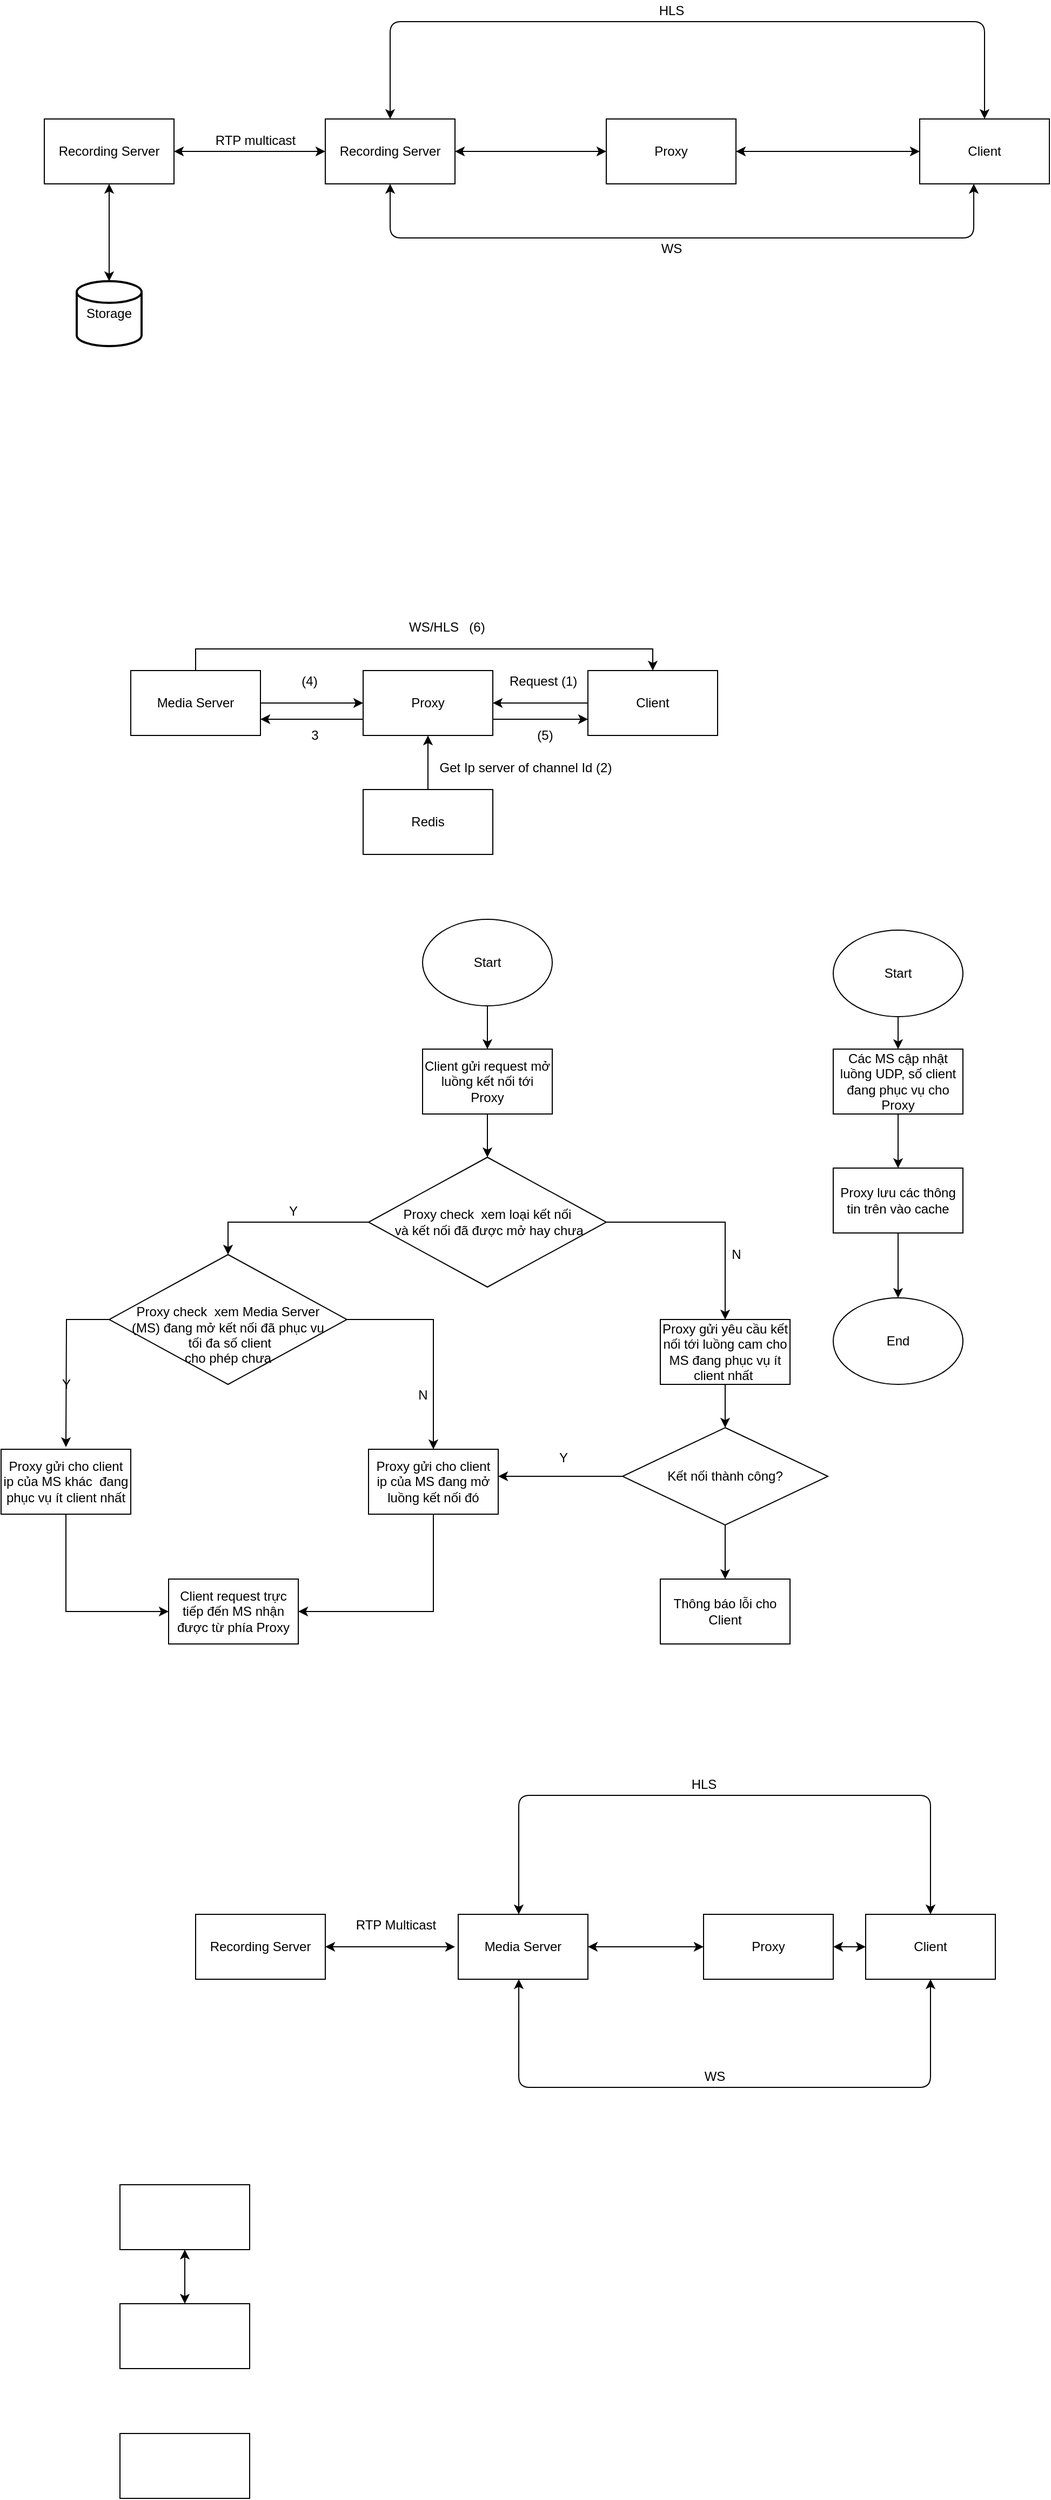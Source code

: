 <mxfile version="14.9.4" type="github">
  <diagram id="ft9cVld-uz8MgYYLIyxT" name="Page-1">
    <mxGraphModel dx="2200" dy="745" grid="1" gridSize="10" guides="1" tooltips="1" connect="1" arrows="1" fold="1" page="1" pageScale="1" pageWidth="850" pageHeight="1100" math="0" shadow="0">
      <root>
        <mxCell id="0" />
        <mxCell id="1" parent="0" />
        <mxCell id="g-f1VxlYbPzsrZnkQhgG-1" value="Recording Server" style="rounded=0;whiteSpace=wrap;html=1;" parent="1" vertex="1">
          <mxGeometry x="-10" y="210" width="120" height="60" as="geometry" />
        </mxCell>
        <mxCell id="g-f1VxlYbPzsrZnkQhgG-17" value="&lt;span&gt;Proxy&lt;/span&gt;" style="rounded=0;whiteSpace=wrap;html=1;" parent="1" vertex="1">
          <mxGeometry x="510" y="210" width="120" height="60" as="geometry" />
        </mxCell>
        <mxCell id="g-f1VxlYbPzsrZnkQhgG-19" value="Client" style="rounded=0;whiteSpace=wrap;html=1;" parent="1" vertex="1">
          <mxGeometry x="800" y="210" width="120" height="60" as="geometry" />
        </mxCell>
        <mxCell id="DYEOjVPbICcdRIkoRLpz-20" style="edgeStyle=orthogonalEdgeStyle;rounded=0;orthogonalLoop=1;jettySize=auto;html=1;exitX=1;exitY=0.75;exitDx=0;exitDy=0;entryX=0;entryY=0.75;entryDx=0;entryDy=0;" parent="1" source="g-f1VxlYbPzsrZnkQhgG-42" target="g-f1VxlYbPzsrZnkQhgG-49" edge="1">
          <mxGeometry relative="1" as="geometry" />
        </mxCell>
        <mxCell id="DYEOjVPbICcdRIkoRLpz-21" style="edgeStyle=orthogonalEdgeStyle;rounded=0;orthogonalLoop=1;jettySize=auto;html=1;exitX=0;exitY=0.75;exitDx=0;exitDy=0;entryX=1;entryY=0.75;entryDx=0;entryDy=0;" parent="1" source="g-f1VxlYbPzsrZnkQhgG-42" target="g-f1VxlYbPzsrZnkQhgG-43" edge="1">
          <mxGeometry relative="1" as="geometry" />
        </mxCell>
        <mxCell id="g-f1VxlYbPzsrZnkQhgG-42" value="Proxy" style="rounded=0;whiteSpace=wrap;html=1;" parent="1" vertex="1">
          <mxGeometry x="285" y="720" width="120" height="60" as="geometry" />
        </mxCell>
        <mxCell id="g-f1VxlYbPzsrZnkQhgG-44" style="edgeStyle=orthogonalEdgeStyle;rounded=0;orthogonalLoop=1;jettySize=auto;html=1;exitX=1;exitY=0.5;exitDx=0;exitDy=0;entryX=0;entryY=0.5;entryDx=0;entryDy=0;" parent="1" source="g-f1VxlYbPzsrZnkQhgG-43" target="g-f1VxlYbPzsrZnkQhgG-42" edge="1">
          <mxGeometry relative="1" as="geometry" />
        </mxCell>
        <mxCell id="g-f1VxlYbPzsrZnkQhgG-71" style="edgeStyle=orthogonalEdgeStyle;rounded=0;orthogonalLoop=1;jettySize=auto;html=1;exitX=0.5;exitY=0;exitDx=0;exitDy=0;entryX=0.5;entryY=0;entryDx=0;entryDy=0;" parent="1" source="g-f1VxlYbPzsrZnkQhgG-43" target="g-f1VxlYbPzsrZnkQhgG-49" edge="1">
          <mxGeometry relative="1" as="geometry">
            <Array as="points">
              <mxPoint x="130" y="700" />
              <mxPoint x="553" y="700" />
            </Array>
          </mxGeometry>
        </mxCell>
        <mxCell id="g-f1VxlYbPzsrZnkQhgG-43" value="Media Server" style="rounded=0;whiteSpace=wrap;html=1;" parent="1" vertex="1">
          <mxGeometry x="70" y="720" width="120" height="60" as="geometry" />
        </mxCell>
        <mxCell id="g-f1VxlYbPzsrZnkQhgG-52" style="edgeStyle=orthogonalEdgeStyle;rounded=0;orthogonalLoop=1;jettySize=auto;html=1;exitX=0.5;exitY=0;exitDx=0;exitDy=0;entryX=0.5;entryY=1;entryDx=0;entryDy=0;" parent="1" source="g-f1VxlYbPzsrZnkQhgG-45" target="g-f1VxlYbPzsrZnkQhgG-42" edge="1">
          <mxGeometry relative="1" as="geometry" />
        </mxCell>
        <mxCell id="g-f1VxlYbPzsrZnkQhgG-45" value="&lt;span&gt;Redis&lt;/span&gt;" style="rounded=0;whiteSpace=wrap;html=1;" parent="1" vertex="1">
          <mxGeometry x="285" y="830" width="120" height="60" as="geometry" />
        </mxCell>
        <mxCell id="g-f1VxlYbPzsrZnkQhgG-55" style="edgeStyle=orthogonalEdgeStyle;rounded=0;orthogonalLoop=1;jettySize=auto;html=1;exitX=0;exitY=0.5;exitDx=0;exitDy=0;entryX=1;entryY=0.5;entryDx=0;entryDy=0;" parent="1" source="g-f1VxlYbPzsrZnkQhgG-49" target="g-f1VxlYbPzsrZnkQhgG-42" edge="1">
          <mxGeometry relative="1" as="geometry" />
        </mxCell>
        <mxCell id="g-f1VxlYbPzsrZnkQhgG-49" value="Client" style="rounded=0;whiteSpace=wrap;html=1;" parent="1" vertex="1">
          <mxGeometry x="493" y="720" width="120" height="60" as="geometry" />
        </mxCell>
        <mxCell id="g-f1VxlYbPzsrZnkQhgG-54" value="Get Ip server of channel Id (2)" style="text;html=1;align=center;verticalAlign=middle;resizable=0;points=[];autosize=1;strokeColor=none;" parent="1" vertex="1">
          <mxGeometry x="350" y="800" width="170" height="20" as="geometry" />
        </mxCell>
        <mxCell id="g-f1VxlYbPzsrZnkQhgG-57" value="Request (1)&amp;nbsp;" style="text;html=1;align=center;verticalAlign=middle;resizable=0;points=[];autosize=1;strokeColor=none;" parent="1" vertex="1">
          <mxGeometry x="413" y="720" width="80" height="20" as="geometry" />
        </mxCell>
        <mxCell id="g-f1VxlYbPzsrZnkQhgG-62" value="WS/HLS" style="text;html=1;align=center;verticalAlign=middle;resizable=0;points=[];autosize=1;strokeColor=none;" parent="1" vertex="1">
          <mxGeometry x="320" y="670" width="60" height="20" as="geometry" />
        </mxCell>
        <mxCell id="g-f1VxlYbPzsrZnkQhgG-63" value="(4)" style="text;html=1;align=center;verticalAlign=middle;resizable=0;points=[];autosize=1;strokeColor=none;" parent="1" vertex="1">
          <mxGeometry x="220" y="720" width="30" height="20" as="geometry" />
        </mxCell>
        <mxCell id="DYEOjVPbICcdRIkoRLpz-6" value="" style="endArrow=classic;startArrow=classic;html=1;entryX=0;entryY=0.5;entryDx=0;entryDy=0;exitX=1;exitY=0.5;exitDx=0;exitDy=0;" parent="1" source="g-f1VxlYbPzsrZnkQhgG-17" target="g-f1VxlYbPzsrZnkQhgG-19" edge="1">
          <mxGeometry width="50" height="50" relative="1" as="geometry">
            <mxPoint x="470" y="300" as="sourcePoint" />
            <mxPoint x="520" y="250" as="targetPoint" />
          </mxGeometry>
        </mxCell>
        <mxCell id="DYEOjVPbICcdRIkoRLpz-12" value="RTP multicast" style="text;html=1;align=center;verticalAlign=middle;resizable=0;points=[];autosize=1;strokeColor=none;" parent="1" vertex="1">
          <mxGeometry x="140" y="220" width="90" height="20" as="geometry" />
        </mxCell>
        <mxCell id="DYEOjVPbICcdRIkoRLpz-19" style="edgeStyle=orthogonalEdgeStyle;rounded=0;orthogonalLoop=1;jettySize=auto;html=1;entryX=0.5;entryY=0;entryDx=0;entryDy=0;" parent="1" source="DYEOjVPbICcdRIkoRLpz-17" target="DYEOjVPbICcdRIkoRLpz-18" edge="1">
          <mxGeometry relative="1" as="geometry" />
        </mxCell>
        <mxCell id="DYEOjVPbICcdRIkoRLpz-17" value="Start" style="ellipse;whiteSpace=wrap;html=1;" parent="1" vertex="1">
          <mxGeometry x="340" y="950" width="120" height="80" as="geometry" />
        </mxCell>
        <mxCell id="DYEOjVPbICcdRIkoRLpz-25" style="edgeStyle=orthogonalEdgeStyle;rounded=0;orthogonalLoop=1;jettySize=auto;html=1;exitX=0.5;exitY=1;exitDx=0;exitDy=0;" parent="1" source="DYEOjVPbICcdRIkoRLpz-18" edge="1">
          <mxGeometry relative="1" as="geometry">
            <mxPoint x="400" y="1170" as="targetPoint" />
          </mxGeometry>
        </mxCell>
        <mxCell id="DYEOjVPbICcdRIkoRLpz-18" value="Client gửi request mở luồng kết nối tới Proxy" style="rounded=0;whiteSpace=wrap;html=1;" parent="1" vertex="1">
          <mxGeometry x="340" y="1070" width="120" height="60" as="geometry" />
        </mxCell>
        <mxCell id="DYEOjVPbICcdRIkoRLpz-22" value="3" style="text;html=1;align=center;verticalAlign=middle;resizable=0;points=[];autosize=1;strokeColor=none;" parent="1" vertex="1">
          <mxGeometry x="230" y="770" width="20" height="20" as="geometry" />
        </mxCell>
        <mxCell id="DYEOjVPbICcdRIkoRLpz-23" value="(5)" style="text;html=1;align=center;verticalAlign=middle;resizable=0;points=[];autosize=1;strokeColor=none;" parent="1" vertex="1">
          <mxGeometry x="438" y="770" width="30" height="20" as="geometry" />
        </mxCell>
        <mxCell id="DYEOjVPbICcdRIkoRLpz-24" value="(6)" style="text;html=1;align=center;verticalAlign=middle;resizable=0;points=[];autosize=1;strokeColor=none;" parent="1" vertex="1">
          <mxGeometry x="375" y="670" width="30" height="20" as="geometry" />
        </mxCell>
        <mxCell id="DYEOjVPbICcdRIkoRLpz-30" style="edgeStyle=orthogonalEdgeStyle;rounded=0;orthogonalLoop=1;jettySize=auto;html=1;exitX=0;exitY=0.5;exitDx=0;exitDy=0;entryX=0.5;entryY=0;entryDx=0;entryDy=0;" parent="1" source="DYEOjVPbICcdRIkoRLpz-26" target="DYEOjVPbICcdRIkoRLpz-29" edge="1">
          <mxGeometry relative="1" as="geometry" />
        </mxCell>
        <mxCell id="DYEOjVPbICcdRIkoRLpz-39" style="edgeStyle=orthogonalEdgeStyle;rounded=0;orthogonalLoop=1;jettySize=auto;html=1;exitX=1;exitY=0.5;exitDx=0;exitDy=0;" parent="1" source="DYEOjVPbICcdRIkoRLpz-26" target="DYEOjVPbICcdRIkoRLpz-34" edge="1">
          <mxGeometry relative="1" as="geometry" />
        </mxCell>
        <mxCell id="DYEOjVPbICcdRIkoRLpz-26" value="Proxy check&amp;nbsp; xem loại kết nối&lt;br&gt;&amp;nbsp;và kết nối đã được mở hay chưa" style="rhombus;whiteSpace=wrap;html=1;" parent="1" vertex="1">
          <mxGeometry x="290" y="1170" width="220" height="120" as="geometry" />
        </mxCell>
        <mxCell id="DYEOjVPbICcdRIkoRLpz-35" style="edgeStyle=orthogonalEdgeStyle;rounded=0;orthogonalLoop=1;jettySize=auto;html=1;exitX=0;exitY=0.5;exitDx=0;exitDy=0;" parent="1" source="DYEOjVPbICcdRIkoRLpz-29" edge="1">
          <mxGeometry relative="1" as="geometry">
            <mxPoint x="10" y="1438" as="targetPoint" />
          </mxGeometry>
        </mxCell>
        <mxCell id="DYEOjVPbICcdRIkoRLpz-36" style="edgeStyle=orthogonalEdgeStyle;rounded=0;orthogonalLoop=1;jettySize=auto;html=1;exitX=1;exitY=0.5;exitDx=0;exitDy=0;" parent="1" source="DYEOjVPbICcdRIkoRLpz-29" target="DYEOjVPbICcdRIkoRLpz-33" edge="1">
          <mxGeometry relative="1" as="geometry" />
        </mxCell>
        <mxCell id="DYEOjVPbICcdRIkoRLpz-29" value="&lt;br&gt;&lt;br&gt;Proxy check&amp;nbsp; xem Media Server&lt;br&gt;(MS) đang mở kết nối đã phục vụ&lt;br&gt;&amp;nbsp;tối đa số client&lt;br&gt;&amp;nbsp;cho phép chưa&amp;nbsp;" style="rhombus;whiteSpace=wrap;html=1;" parent="1" vertex="1">
          <mxGeometry x="50" y="1260" width="220" height="120" as="geometry" />
        </mxCell>
        <mxCell id="DYEOjVPbICcdRIkoRLpz-31" value="Y" style="text;html=1;align=center;verticalAlign=middle;resizable=0;points=[];autosize=1;strokeColor=none;" parent="1" vertex="1">
          <mxGeometry x="210" y="1210" width="20" height="20" as="geometry" />
        </mxCell>
        <mxCell id="DYEOjVPbICcdRIkoRLpz-58" style="edgeStyle=orthogonalEdgeStyle;rounded=0;orthogonalLoop=1;jettySize=auto;html=1;exitX=0.5;exitY=1;exitDx=0;exitDy=0;entryX=0;entryY=0.5;entryDx=0;entryDy=0;" parent="1" source="DYEOjVPbICcdRIkoRLpz-32" target="DYEOjVPbICcdRIkoRLpz-57" edge="1">
          <mxGeometry relative="1" as="geometry" />
        </mxCell>
        <mxCell id="DYEOjVPbICcdRIkoRLpz-32" value="Proxy gửi cho client ip của MS khác&amp;nbsp; đang phục vụ ít client nhất" style="rounded=0;whiteSpace=wrap;html=1;" parent="1" vertex="1">
          <mxGeometry x="-50" y="1440" width="120" height="60" as="geometry" />
        </mxCell>
        <mxCell id="DYEOjVPbICcdRIkoRLpz-59" style="edgeStyle=orthogonalEdgeStyle;rounded=0;orthogonalLoop=1;jettySize=auto;html=1;exitX=0.5;exitY=1;exitDx=0;exitDy=0;entryX=1;entryY=0.5;entryDx=0;entryDy=0;" parent="1" source="DYEOjVPbICcdRIkoRLpz-33" target="DYEOjVPbICcdRIkoRLpz-57" edge="1">
          <mxGeometry relative="1" as="geometry" />
        </mxCell>
        <mxCell id="DYEOjVPbICcdRIkoRLpz-33" value="&lt;span&gt;Proxy gửi cho client ip của MS đang mở luồng kết nối đó&lt;/span&gt;" style="rounded=0;whiteSpace=wrap;html=1;" parent="1" vertex="1">
          <mxGeometry x="290" y="1440" width="120" height="60" as="geometry" />
        </mxCell>
        <mxCell id="DYEOjVPbICcdRIkoRLpz-48" style="edgeStyle=orthogonalEdgeStyle;rounded=0;orthogonalLoop=1;jettySize=auto;html=1;exitX=0.5;exitY=1;exitDx=0;exitDy=0;entryX=0.5;entryY=0;entryDx=0;entryDy=0;" parent="1" source="DYEOjVPbICcdRIkoRLpz-34" target="DYEOjVPbICcdRIkoRLpz-50" edge="1">
          <mxGeometry relative="1" as="geometry">
            <mxPoint x="620" y="1410" as="targetPoint" />
          </mxGeometry>
        </mxCell>
        <mxCell id="DYEOjVPbICcdRIkoRLpz-34" value="Proxy gửi yêu cầu kết nối tới luồng cam cho MS đang phục vụ ít client nhất&amp;nbsp;" style="rounded=0;whiteSpace=wrap;html=1;" parent="1" vertex="1">
          <mxGeometry x="560" y="1320" width="120" height="60" as="geometry" />
        </mxCell>
        <mxCell id="DYEOjVPbICcdRIkoRLpz-37" value="Y" style="text;html=1;align=center;verticalAlign=middle;resizable=0;points=[];autosize=1;strokeColor=none;" parent="1" vertex="1">
          <mxGeometry y="1370" width="20" height="20" as="geometry" />
        </mxCell>
        <mxCell id="DYEOjVPbICcdRIkoRLpz-38" value="N" style="text;html=1;align=center;verticalAlign=middle;resizable=0;points=[];autosize=1;strokeColor=none;" parent="1" vertex="1">
          <mxGeometry x="330" y="1380" width="20" height="20" as="geometry" />
        </mxCell>
        <mxCell id="DYEOjVPbICcdRIkoRLpz-40" value="N" style="text;html=1;align=center;verticalAlign=middle;resizable=0;points=[];autosize=1;strokeColor=none;" parent="1" vertex="1">
          <mxGeometry x="620" y="1250" width="20" height="20" as="geometry" />
        </mxCell>
        <mxCell id="DYEOjVPbICcdRIkoRLpz-43" style="edgeStyle=orthogonalEdgeStyle;rounded=0;orthogonalLoop=1;jettySize=auto;html=1;exitX=0.5;exitY=1;exitDx=0;exitDy=0;entryX=0.5;entryY=0;entryDx=0;entryDy=0;" parent="1" source="DYEOjVPbICcdRIkoRLpz-41" target="DYEOjVPbICcdRIkoRLpz-42" edge="1">
          <mxGeometry relative="1" as="geometry" />
        </mxCell>
        <mxCell id="DYEOjVPbICcdRIkoRLpz-41" value="Start" style="ellipse;whiteSpace=wrap;html=1;" parent="1" vertex="1">
          <mxGeometry x="720" y="960" width="120" height="80" as="geometry" />
        </mxCell>
        <mxCell id="DYEOjVPbICcdRIkoRLpz-45" style="edgeStyle=orthogonalEdgeStyle;rounded=0;orthogonalLoop=1;jettySize=auto;html=1;exitX=0.5;exitY=1;exitDx=0;exitDy=0;entryX=0.5;entryY=0;entryDx=0;entryDy=0;" parent="1" source="DYEOjVPbICcdRIkoRLpz-42" target="DYEOjVPbICcdRIkoRLpz-44" edge="1">
          <mxGeometry relative="1" as="geometry" />
        </mxCell>
        <mxCell id="DYEOjVPbICcdRIkoRLpz-42" value="Các MS cập nhật luồng UDP, số client đang phục vụ cho Proxy" style="rounded=0;whiteSpace=wrap;html=1;" parent="1" vertex="1">
          <mxGeometry x="720" y="1070" width="120" height="60" as="geometry" />
        </mxCell>
        <mxCell id="DYEOjVPbICcdRIkoRLpz-47" style="edgeStyle=orthogonalEdgeStyle;rounded=0;orthogonalLoop=1;jettySize=auto;html=1;exitX=0.5;exitY=1;exitDx=0;exitDy=0;entryX=0.5;entryY=0;entryDx=0;entryDy=0;" parent="1" source="DYEOjVPbICcdRIkoRLpz-44" target="DYEOjVPbICcdRIkoRLpz-46" edge="1">
          <mxGeometry relative="1" as="geometry" />
        </mxCell>
        <mxCell id="DYEOjVPbICcdRIkoRLpz-44" value="Proxy lưu các thông tin trên vào cache" style="rounded=0;whiteSpace=wrap;html=1;" parent="1" vertex="1">
          <mxGeometry x="720" y="1180" width="120" height="60" as="geometry" />
        </mxCell>
        <mxCell id="DYEOjVPbICcdRIkoRLpz-46" value="End" style="ellipse;whiteSpace=wrap;html=1;" parent="1" vertex="1">
          <mxGeometry x="720" y="1300" width="120" height="80" as="geometry" />
        </mxCell>
        <mxCell id="DYEOjVPbICcdRIkoRLpz-52" style="edgeStyle=orthogonalEdgeStyle;rounded=0;orthogonalLoop=1;jettySize=auto;html=1;exitX=0;exitY=0.5;exitDx=0;exitDy=0;" parent="1" source="DYEOjVPbICcdRIkoRLpz-50" edge="1">
          <mxGeometry relative="1" as="geometry">
            <mxPoint x="410" y="1465" as="targetPoint" />
          </mxGeometry>
        </mxCell>
        <mxCell id="DYEOjVPbICcdRIkoRLpz-55" style="edgeStyle=orthogonalEdgeStyle;rounded=0;orthogonalLoop=1;jettySize=auto;html=1;exitX=0.5;exitY=1;exitDx=0;exitDy=0;" parent="1" source="DYEOjVPbICcdRIkoRLpz-50" edge="1">
          <mxGeometry relative="1" as="geometry">
            <mxPoint x="620" y="1560" as="targetPoint" />
          </mxGeometry>
        </mxCell>
        <mxCell id="DYEOjVPbICcdRIkoRLpz-50" value="Kết nối thành công?" style="rhombus;whiteSpace=wrap;html=1;" parent="1" vertex="1">
          <mxGeometry x="525" y="1420" width="190" height="90" as="geometry" />
        </mxCell>
        <mxCell id="DYEOjVPbICcdRIkoRLpz-53" value="Y" style="text;html=1;align=center;verticalAlign=middle;resizable=0;points=[];autosize=1;strokeColor=none;" parent="1" vertex="1">
          <mxGeometry x="460" y="1438" width="20" height="20" as="geometry" />
        </mxCell>
        <mxCell id="DYEOjVPbICcdRIkoRLpz-56" value="Thông báo lỗi cho Client" style="rounded=0;whiteSpace=wrap;html=1;" parent="1" vertex="1">
          <mxGeometry x="560" y="1560" width="120" height="60" as="geometry" />
        </mxCell>
        <mxCell id="DYEOjVPbICcdRIkoRLpz-57" value="Client request trực tiếp đến MS nhận được từ phía Proxy" style="rounded=0;whiteSpace=wrap;html=1;" parent="1" vertex="1">
          <mxGeometry x="105" y="1560" width="120" height="60" as="geometry" />
        </mxCell>
        <mxCell id="DYEOjVPbICcdRIkoRLpz-65" value="Recording Server" style="rounded=0;whiteSpace=wrap;html=1;" parent="1" vertex="1">
          <mxGeometry x="130" y="1870" width="120" height="60" as="geometry" />
        </mxCell>
        <mxCell id="DYEOjVPbICcdRIkoRLpz-69" value="Proxy" style="rounded=0;whiteSpace=wrap;html=1;" parent="1" vertex="1">
          <mxGeometry x="600" y="1870" width="120" height="60" as="geometry" />
        </mxCell>
        <mxCell id="DYEOjVPbICcdRIkoRLpz-79" value="Client" style="rounded=0;whiteSpace=wrap;html=1;" parent="1" vertex="1">
          <mxGeometry x="750" y="1870" width="120" height="60" as="geometry" />
        </mxCell>
        <mxCell id="DYEOjVPbICcdRIkoRLpz-85" value="" style="endArrow=classic;startArrow=classic;html=1;entryX=0.5;entryY=0;entryDx=0;entryDy=0;" parent="1" target="DYEOjVPbICcdRIkoRLpz-79" edge="1">
          <mxGeometry width="50" height="50" relative="1" as="geometry">
            <mxPoint x="429" y="1870" as="sourcePoint" />
            <mxPoint x="530" y="1710" as="targetPoint" />
            <Array as="points">
              <mxPoint x="429" y="1760" />
              <mxPoint x="810" y="1760" />
            </Array>
          </mxGeometry>
        </mxCell>
        <mxCell id="DYEOjVPbICcdRIkoRLpz-86" value="" style="endArrow=classic;startArrow=classic;html=1;exitX=0.467;exitY=1;exitDx=0;exitDy=0;entryX=0.5;entryY=1;entryDx=0;entryDy=0;exitPerimeter=0;" parent="1" source="ZJ-eOTm03aLBQGaU3E5e-5" target="DYEOjVPbICcdRIkoRLpz-79" edge="1">
          <mxGeometry width="50" height="50" relative="1" as="geometry">
            <mxPoint x="429" y="1990" as="sourcePoint" />
            <mxPoint x="520" y="1800" as="targetPoint" />
            <Array as="points">
              <mxPoint x="429" y="2030" />
              <mxPoint x="810" y="2030" />
            </Array>
          </mxGeometry>
        </mxCell>
        <mxCell id="DYEOjVPbICcdRIkoRLpz-87" value="HLS" style="text;html=1;align=center;verticalAlign=middle;resizable=0;points=[];autosize=1;strokeColor=none;" parent="1" vertex="1">
          <mxGeometry x="580" y="1740" width="40" height="20" as="geometry" />
        </mxCell>
        <mxCell id="DYEOjVPbICcdRIkoRLpz-88" value="WS" style="text;html=1;align=center;verticalAlign=middle;resizable=0;points=[];autosize=1;strokeColor=none;" parent="1" vertex="1">
          <mxGeometry x="595" y="2010" width="30" height="20" as="geometry" />
        </mxCell>
        <mxCell id="DYEOjVPbICcdRIkoRLpz-89" value="RTP Multicast" style="text;html=1;align=center;verticalAlign=middle;resizable=0;points=[];autosize=1;strokeColor=none;" parent="1" vertex="1">
          <mxGeometry x="270" y="1870" width="90" height="20" as="geometry" />
        </mxCell>
        <mxCell id="fhVXXs7TsKeI-0864Cph-2" value="" style="endArrow=classic;startArrow=classic;html=1;entryX=0.5;entryY=1;entryDx=0;entryDy=0;exitX=0.5;exitY=0;exitDx=0;exitDy=0;" parent="1" target="g-f1VxlYbPzsrZnkQhgG-1" edge="1">
          <mxGeometry width="50" height="50" relative="1" as="geometry">
            <mxPoint x="50" y="360" as="sourcePoint" />
            <mxPoint x="550" y="330" as="targetPoint" />
          </mxGeometry>
        </mxCell>
        <mxCell id="fhVXXs7TsKeI-0864Cph-4" value="" style="endArrow=classic;startArrow=classic;html=1;exitX=0.5;exitY=0;exitDx=0;exitDy=0;entryX=0.5;entryY=0;entryDx=0;entryDy=0;" parent="1" source="ZJ-eOTm03aLBQGaU3E5e-9" target="g-f1VxlYbPzsrZnkQhgG-19" edge="1">
          <mxGeometry width="50" height="50" relative="1" as="geometry">
            <mxPoint x="310" y="40" as="sourcePoint" />
            <mxPoint x="550" y="240" as="targetPoint" />
            <Array as="points">
              <mxPoint x="310" y="120" />
              <mxPoint x="860" y="120" />
            </Array>
          </mxGeometry>
        </mxCell>
        <mxCell id="fhVXXs7TsKeI-0864Cph-5" value="" style="endArrow=classic;startArrow=classic;html=1;exitX=0.5;exitY=1;exitDx=0;exitDy=0;entryX=0.417;entryY=1;entryDx=0;entryDy=0;entryPerimeter=0;" parent="1" source="ZJ-eOTm03aLBQGaU3E5e-9" target="g-f1VxlYbPzsrZnkQhgG-19" edge="1">
          <mxGeometry width="50" height="50" relative="1" as="geometry">
            <mxPoint x="380" y="340" as="sourcePoint" />
            <mxPoint x="550" y="240" as="targetPoint" />
            <Array as="points">
              <mxPoint x="310" y="320" />
              <mxPoint x="850" y="320" />
            </Array>
          </mxGeometry>
        </mxCell>
        <mxCell id="ZJ-eOTm03aLBQGaU3E5e-1" value="" style="rounded=0;whiteSpace=wrap;html=1;" vertex="1" parent="1">
          <mxGeometry x="60" y="2120" width="120" height="60" as="geometry" />
        </mxCell>
        <mxCell id="ZJ-eOTm03aLBQGaU3E5e-2" value="" style="rounded=0;whiteSpace=wrap;html=1;" vertex="1" parent="1">
          <mxGeometry x="60" y="2230" width="120" height="60" as="geometry" />
        </mxCell>
        <mxCell id="ZJ-eOTm03aLBQGaU3E5e-3" value="" style="rounded=0;whiteSpace=wrap;html=1;" vertex="1" parent="1">
          <mxGeometry x="60" y="2350" width="120" height="60" as="geometry" />
        </mxCell>
        <mxCell id="ZJ-eOTm03aLBQGaU3E5e-4" value="" style="endArrow=classic;startArrow=classic;html=1;entryX=0.5;entryY=1;entryDx=0;entryDy=0;exitX=0.5;exitY=0;exitDx=0;exitDy=0;" edge="1" parent="1" source="ZJ-eOTm03aLBQGaU3E5e-2" target="ZJ-eOTm03aLBQGaU3E5e-1">
          <mxGeometry width="50" height="50" relative="1" as="geometry">
            <mxPoint x="110" y="2230" as="sourcePoint" />
            <mxPoint x="160" y="2180" as="targetPoint" />
          </mxGeometry>
        </mxCell>
        <mxCell id="ZJ-eOTm03aLBQGaU3E5e-5" value="Media Server" style="rounded=0;whiteSpace=wrap;html=1;" vertex="1" parent="1">
          <mxGeometry x="373" y="1870" width="120" height="60" as="geometry" />
        </mxCell>
        <mxCell id="ZJ-eOTm03aLBQGaU3E5e-6" value="" style="endArrow=classic;startArrow=classic;html=1;exitX=1;exitY=0.5;exitDx=0;exitDy=0;" edge="1" parent="1" source="DYEOjVPbICcdRIkoRLpz-65">
          <mxGeometry width="50" height="50" relative="1" as="geometry">
            <mxPoint x="280" y="1940" as="sourcePoint" />
            <mxPoint x="370" y="1900" as="targetPoint" />
          </mxGeometry>
        </mxCell>
        <mxCell id="ZJ-eOTm03aLBQGaU3E5e-7" value="" style="endArrow=classic;startArrow=classic;html=1;entryX=0;entryY=0.5;entryDx=0;entryDy=0;exitX=1;exitY=0.5;exitDx=0;exitDy=0;" edge="1" parent="1" source="ZJ-eOTm03aLBQGaU3E5e-5" target="DYEOjVPbICcdRIkoRLpz-69">
          <mxGeometry width="50" height="50" relative="1" as="geometry">
            <mxPoint x="510" y="1970" as="sourcePoint" />
            <mxPoint x="560" y="1920" as="targetPoint" />
          </mxGeometry>
        </mxCell>
        <mxCell id="ZJ-eOTm03aLBQGaU3E5e-8" value="" style="endArrow=classic;startArrow=classic;html=1;entryX=0;entryY=0.5;entryDx=0;entryDy=0;" edge="1" parent="1" target="DYEOjVPbICcdRIkoRLpz-79">
          <mxGeometry width="50" height="50" relative="1" as="geometry">
            <mxPoint x="720" y="1900" as="sourcePoint" />
            <mxPoint x="770" y="1890" as="targetPoint" />
          </mxGeometry>
        </mxCell>
        <mxCell id="ZJ-eOTm03aLBQGaU3E5e-9" value="Recording Server" style="rounded=0;whiteSpace=wrap;html=1;" vertex="1" parent="1">
          <mxGeometry x="250" y="210" width="120" height="60" as="geometry" />
        </mxCell>
        <mxCell id="ZJ-eOTm03aLBQGaU3E5e-10" value="" style="endArrow=classic;startArrow=classic;html=1;entryX=0;entryY=0.5;entryDx=0;entryDy=0;" edge="1" parent="1" target="ZJ-eOTm03aLBQGaU3E5e-9">
          <mxGeometry width="50" height="50" relative="1" as="geometry">
            <mxPoint x="110" y="240" as="sourcePoint" />
            <mxPoint x="510" y="290" as="targetPoint" />
          </mxGeometry>
        </mxCell>
        <mxCell id="ZJ-eOTm03aLBQGaU3E5e-11" value="" style="endArrow=classic;startArrow=classic;html=1;entryX=0;entryY=0.5;entryDx=0;entryDy=0;" edge="1" parent="1" source="ZJ-eOTm03aLBQGaU3E5e-9" target="g-f1VxlYbPzsrZnkQhgG-17">
          <mxGeometry width="50" height="50" relative="1" as="geometry">
            <mxPoint x="370" y="290" as="sourcePoint" />
            <mxPoint x="440.711" y="240" as="targetPoint" />
          </mxGeometry>
        </mxCell>
        <mxCell id="ZJ-eOTm03aLBQGaU3E5e-12" value="Storage" style="strokeWidth=2;html=1;shape=mxgraph.flowchart.database;whiteSpace=wrap;" vertex="1" parent="1">
          <mxGeometry x="20" y="360" width="60" height="60" as="geometry" />
        </mxCell>
        <mxCell id="ZJ-eOTm03aLBQGaU3E5e-13" value="HLS" style="text;html=1;align=center;verticalAlign=middle;resizable=0;points=[];autosize=1;strokeColor=none;" vertex="1" parent="1">
          <mxGeometry x="550" y="100" width="40" height="20" as="geometry" />
        </mxCell>
        <mxCell id="ZJ-eOTm03aLBQGaU3E5e-15" value="WS" style="text;html=1;align=center;verticalAlign=middle;resizable=0;points=[];autosize=1;strokeColor=none;" vertex="1" parent="1">
          <mxGeometry x="555" y="320" width="30" height="20" as="geometry" />
        </mxCell>
      </root>
    </mxGraphModel>
  </diagram>
</mxfile>
